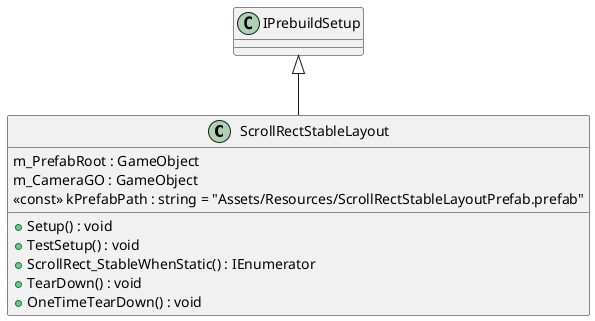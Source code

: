 @startuml
class ScrollRectStableLayout {
    m_PrefabRoot : GameObject
    m_CameraGO : GameObject
    <<const>> kPrefabPath : string = "Assets/Resources/ScrollRectStableLayoutPrefab.prefab"
    + Setup() : void
    + TestSetup() : void
    + ScrollRect_StableWhenStatic() : IEnumerator
    + TearDown() : void
    + OneTimeTearDown() : void
}
IPrebuildSetup <|-- ScrollRectStableLayout
@enduml
